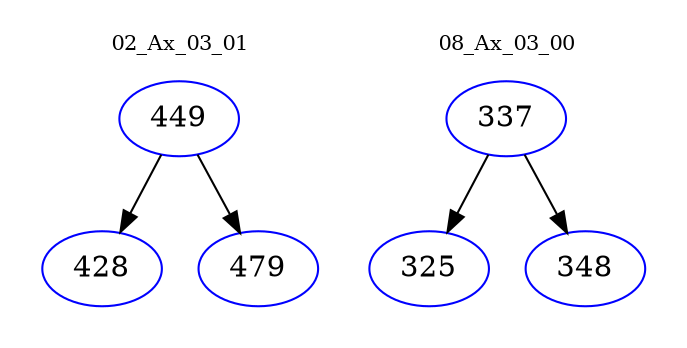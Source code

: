 digraph{
subgraph cluster_0 {
color = white
label = "02_Ax_03_01";
fontsize=10;
T0_449 [label="449", color="blue"]
T0_449 -> T0_428 [color="black"]
T0_428 [label="428", color="blue"]
T0_449 -> T0_479 [color="black"]
T0_479 [label="479", color="blue"]
}
subgraph cluster_1 {
color = white
label = "08_Ax_03_00";
fontsize=10;
T1_337 [label="337", color="blue"]
T1_337 -> T1_325 [color="black"]
T1_325 [label="325", color="blue"]
T1_337 -> T1_348 [color="black"]
T1_348 [label="348", color="blue"]
}
}
